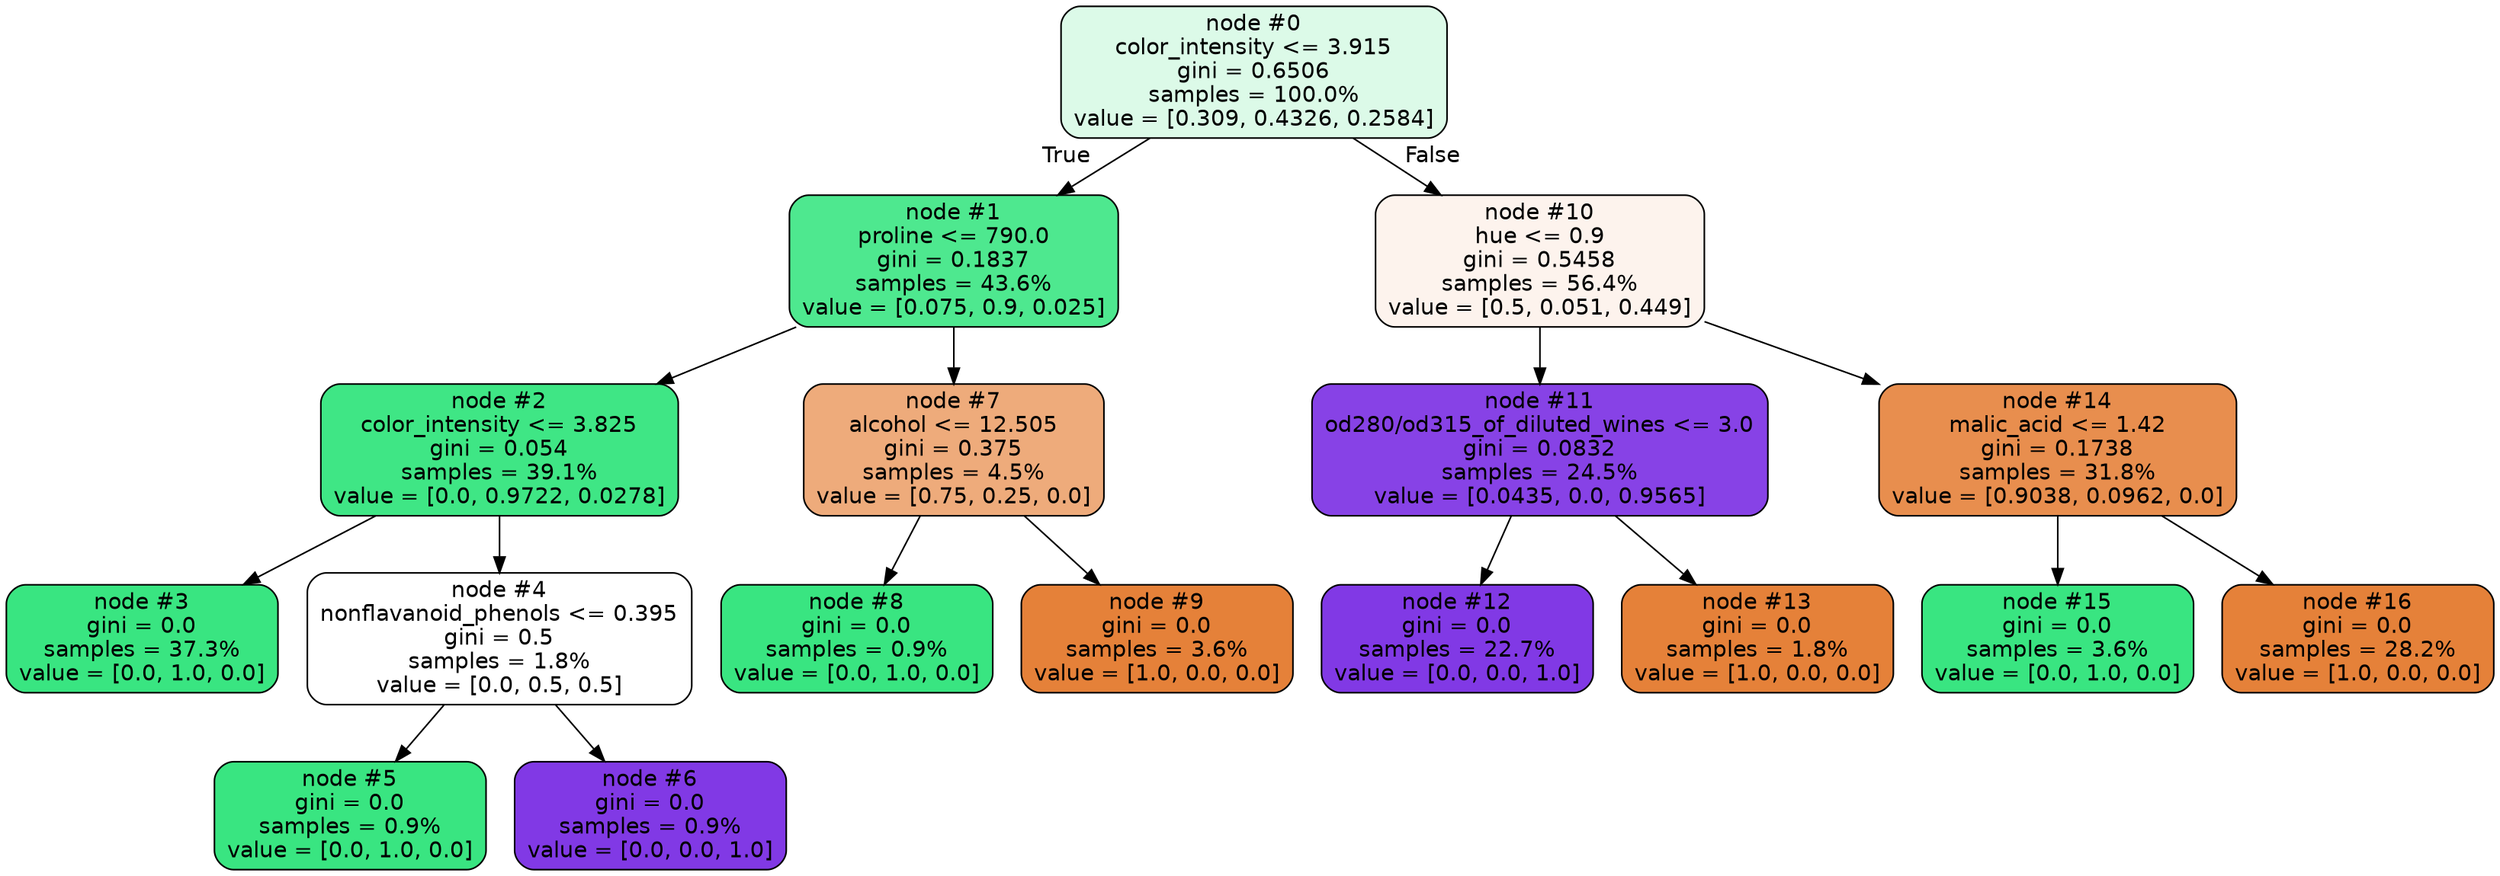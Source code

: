digraph Tree {
node [shape=box, style="filled, rounded", color="black", fontname=helvetica] ;
edge [fontname=helvetica] ;
0 [label="node #0\ncolor_intensity <= 3.915\ngini = 0.6506\nsamples = 100.0%\nvalue = [0.309, 0.4326, 0.2584]", fillcolor="#dcfae8"] ;
1 [label="node #1\nproline <= 790.0\ngini = 0.1837\nsamples = 43.6%\nvalue = [0.075, 0.9, 0.025]", fillcolor="#4ee88f"] ;
0 -> 1 [labeldistance=2.5, labelangle=45, headlabel="True"] ;
2 [label="node #2\ncolor_intensity <= 3.825\ngini = 0.054\nsamples = 39.1%\nvalue = [0.0, 0.9722, 0.0278]", fillcolor="#3fe685"] ;
1 -> 2 ;
3 [label="node #3\ngini = 0.0\nsamples = 37.3%\nvalue = [0.0, 1.0, 0.0]", fillcolor="#39e581"] ;
2 -> 3 ;
4 [label="node #4\nnonflavanoid_phenols <= 0.395\ngini = 0.5\nsamples = 1.8%\nvalue = [0.0, 0.5, 0.5]", fillcolor="#ffffff"] ;
2 -> 4 ;
5 [label="node #5\ngini = 0.0\nsamples = 0.9%\nvalue = [0.0, 1.0, 0.0]", fillcolor="#39e581"] ;
4 -> 5 ;
6 [label="node #6\ngini = 0.0\nsamples = 0.9%\nvalue = [0.0, 0.0, 1.0]", fillcolor="#8139e5"] ;
4 -> 6 ;
7 [label="node #7\nalcohol <= 12.505\ngini = 0.375\nsamples = 4.5%\nvalue = [0.75, 0.25, 0.0]", fillcolor="#eeab7b"] ;
1 -> 7 ;
8 [label="node #8\ngini = 0.0\nsamples = 0.9%\nvalue = [0.0, 1.0, 0.0]", fillcolor="#39e581"] ;
7 -> 8 ;
9 [label="node #9\ngini = 0.0\nsamples = 3.6%\nvalue = [1.0, 0.0, 0.0]", fillcolor="#e58139"] ;
7 -> 9 ;
10 [label="node #10\nhue <= 0.9\ngini = 0.5458\nsamples = 56.4%\nvalue = [0.5, 0.051, 0.449]", fillcolor="#fdf3ed"] ;
0 -> 10 [labeldistance=2.5, labelangle=-45, headlabel="False"] ;
11 [label="node #11\nod280/od315_of_diluted_wines <= 3.0\ngini = 0.0832\nsamples = 24.5%\nvalue = [0.0435, 0.0, 0.9565]", fillcolor="#8742e6"] ;
10 -> 11 ;
12 [label="node #12\ngini = 0.0\nsamples = 22.7%\nvalue = [0.0, 0.0, 1.0]", fillcolor="#8139e5"] ;
11 -> 12 ;
13 [label="node #13\ngini = 0.0\nsamples = 1.8%\nvalue = [1.0, 0.0, 0.0]", fillcolor="#e58139"] ;
11 -> 13 ;
14 [label="node #14\nmalic_acid <= 1.42\ngini = 0.1738\nsamples = 31.8%\nvalue = [0.9038, 0.0962, 0.0]", fillcolor="#e88e4e"] ;
10 -> 14 ;
15 [label="node #15\ngini = 0.0\nsamples = 3.6%\nvalue = [0.0, 1.0, 0.0]", fillcolor="#39e581"] ;
14 -> 15 ;
16 [label="node #16\ngini = 0.0\nsamples = 28.2%\nvalue = [1.0, 0.0, 0.0]", fillcolor="#e58139"] ;
14 -> 16 ;
}